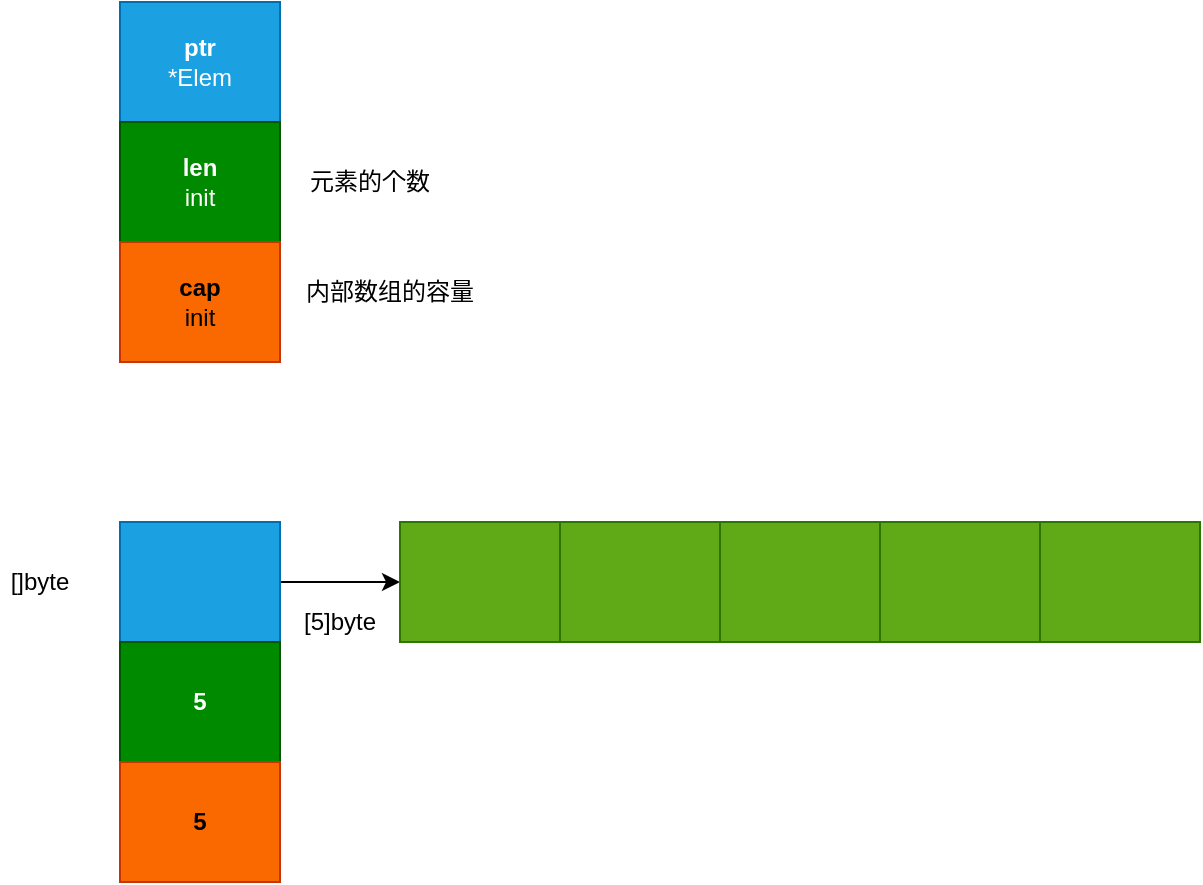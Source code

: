 <mxfile>
    <diagram id="-ut6MlL-1drIcWLX5-Io" name="Page-1">
        <mxGraphModel dx="857" dy="1997" grid="1" gridSize="10" guides="1" tooltips="1" connect="1" arrows="1" fold="1" page="1" pageScale="1" pageWidth="827" pageHeight="1169" math="0" shadow="0">
            <root>
                <mxCell id="0"/>
                <mxCell id="1" parent="0"/>
                <mxCell id="6" value="&lt;b&gt;ptr&lt;/b&gt;&lt;br&gt;*Elem" style="rounded=0;whiteSpace=wrap;html=1;fillColor=#1ba1e2;strokeColor=#006EAF;fontColor=#ffffff;" vertex="1" parent="1">
                    <mxGeometry x="80" y="240" width="80" height="60" as="geometry"/>
                </mxCell>
                <mxCell id="7" value="&lt;b&gt;len&lt;/b&gt;&lt;br&gt;init" style="rounded=0;whiteSpace=wrap;html=1;fillColor=#008a00;strokeColor=#005700;fontColor=#ffffff;" vertex="1" parent="1">
                    <mxGeometry x="80" y="300" width="80" height="60" as="geometry"/>
                </mxCell>
                <mxCell id="8" value="&lt;b&gt;cap&lt;/b&gt;&lt;br&gt;init" style="rounded=0;whiteSpace=wrap;html=1;fillColor=#fa6800;strokeColor=#C73500;fontColor=#000000;" vertex="1" parent="1">
                    <mxGeometry x="80" y="360" width="80" height="60" as="geometry"/>
                </mxCell>
                <mxCell id="9" value="元素的个数" style="text;html=1;strokeColor=none;fillColor=none;align=center;verticalAlign=middle;whiteSpace=wrap;rounded=0;" vertex="1" parent="1">
                    <mxGeometry x="160" y="315" width="90" height="30" as="geometry"/>
                </mxCell>
                <mxCell id="10" value="内部数组的容量" style="text;html=1;strokeColor=none;fillColor=none;align=center;verticalAlign=middle;whiteSpace=wrap;rounded=0;" vertex="1" parent="1">
                    <mxGeometry x="170" y="370" width="90" height="30" as="geometry"/>
                </mxCell>
                <mxCell id="15" style="edgeStyle=orthogonalEdgeStyle;rounded=0;orthogonalLoop=1;jettySize=auto;html=1;" edge="1" parent="1" source="11">
                    <mxGeometry relative="1" as="geometry">
                        <mxPoint x="220" y="530" as="targetPoint"/>
                    </mxGeometry>
                </mxCell>
                <mxCell id="11" value="" style="rounded=0;whiteSpace=wrap;html=1;fillColor=#1ba1e2;strokeColor=#006EAF;fontColor=#ffffff;" vertex="1" parent="1">
                    <mxGeometry x="80" y="500" width="80" height="60" as="geometry"/>
                </mxCell>
                <mxCell id="12" value="&lt;b&gt;5&lt;/b&gt;" style="rounded=0;whiteSpace=wrap;html=1;fillColor=#008a00;strokeColor=#005700;fontColor=#ffffff;" vertex="1" parent="1">
                    <mxGeometry x="80" y="560" width="80" height="60" as="geometry"/>
                </mxCell>
                <mxCell id="13" value="&lt;b&gt;5&lt;/b&gt;" style="rounded=0;whiteSpace=wrap;html=1;fillColor=#fa6800;strokeColor=#C73500;fontColor=#000000;" vertex="1" parent="1">
                    <mxGeometry x="80" y="620" width="80" height="60" as="geometry"/>
                </mxCell>
                <mxCell id="14" value="[]byte" style="text;html=1;strokeColor=none;fillColor=none;align=center;verticalAlign=middle;whiteSpace=wrap;rounded=0;" vertex="1" parent="1">
                    <mxGeometry x="20" y="520" width="40" height="20" as="geometry"/>
                </mxCell>
                <mxCell id="16" value="" style="rounded=0;whiteSpace=wrap;html=1;fillColor=#60a917;strokeColor=#2D7600;fontColor=#ffffff;" vertex="1" parent="1">
                    <mxGeometry x="220" y="500" width="80" height="60" as="geometry"/>
                </mxCell>
                <mxCell id="17" value="" style="rounded=0;whiteSpace=wrap;html=1;fillColor=#60a917;strokeColor=#2D7600;fontColor=#ffffff;" vertex="1" parent="1">
                    <mxGeometry x="540" y="500" width="80" height="60" as="geometry"/>
                </mxCell>
                <mxCell id="18" value="" style="rounded=0;whiteSpace=wrap;html=1;fillColor=#60a917;strokeColor=#2D7600;fontColor=#ffffff;" vertex="1" parent="1">
                    <mxGeometry x="380" y="500" width="80" height="60" as="geometry"/>
                </mxCell>
                <mxCell id="19" value="" style="rounded=0;whiteSpace=wrap;html=1;fillColor=#60a917;strokeColor=#2D7600;fontColor=#ffffff;" vertex="1" parent="1">
                    <mxGeometry x="460" y="500" width="80" height="60" as="geometry"/>
                </mxCell>
                <mxCell id="20" value="" style="rounded=0;whiteSpace=wrap;html=1;fillColor=#60a917;strokeColor=#2D7600;fontColor=#ffffff;" vertex="1" parent="1">
                    <mxGeometry x="300" y="500" width="80" height="60" as="geometry"/>
                </mxCell>
                <mxCell id="21" value="[5]byte" style="text;html=1;strokeColor=none;fillColor=none;align=center;verticalAlign=middle;whiteSpace=wrap;rounded=0;" vertex="1" parent="1">
                    <mxGeometry x="170" y="540" width="40" height="20" as="geometry"/>
                </mxCell>
            </root>
        </mxGraphModel>
    </diagram>
</mxfile>
